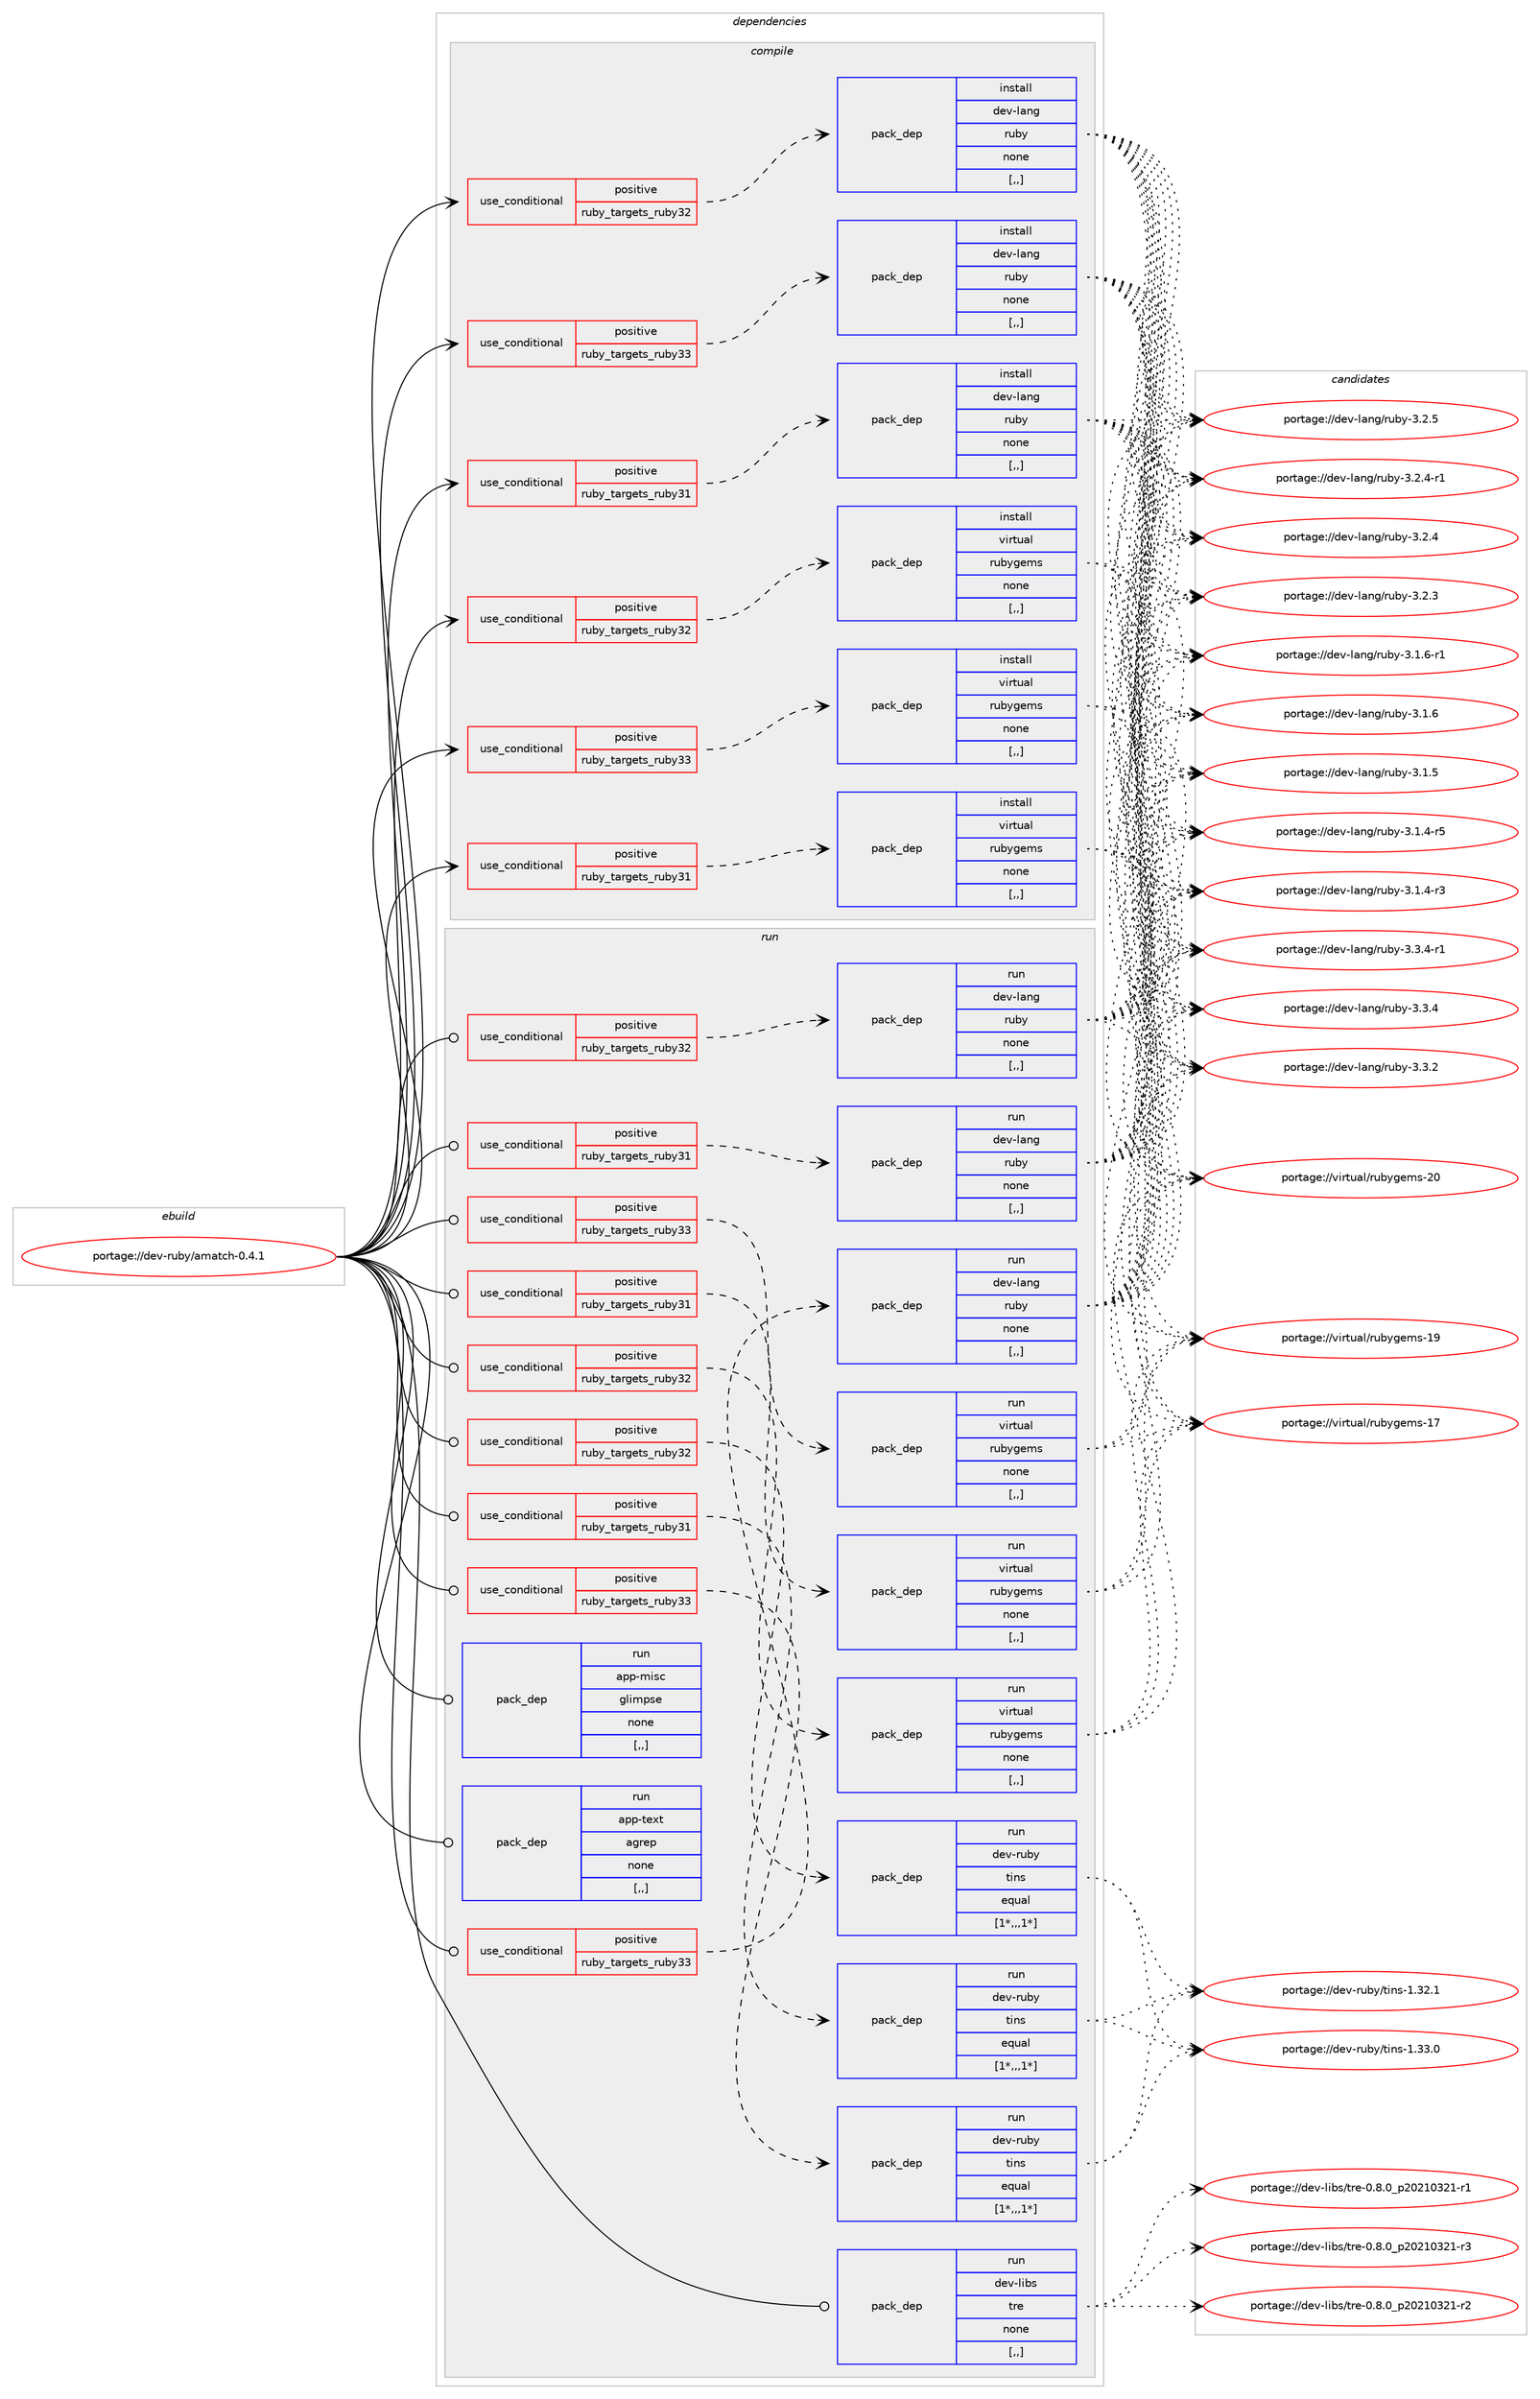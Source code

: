 digraph prolog {

# *************
# Graph options
# *************

newrank=true;
concentrate=true;
compound=true;
graph [rankdir=LR,fontname=Helvetica,fontsize=10,ranksep=1.5];#, ranksep=2.5, nodesep=0.2];
edge  [arrowhead=vee];
node  [fontname=Helvetica,fontsize=10];

# **********
# The ebuild
# **********

subgraph cluster_leftcol {
color=gray;
label=<<i>ebuild</i>>;
id [label="portage://dev-ruby/amatch-0.4.1", color=red, width=4, href="../dev-ruby/amatch-0.4.1.svg"];
}

# ****************
# The dependencies
# ****************

subgraph cluster_midcol {
color=gray;
label=<<i>dependencies</i>>;
subgraph cluster_compile {
fillcolor="#eeeeee";
style=filled;
label=<<i>compile</i>>;
subgraph cond44259 {
dependency176312 [label=<<TABLE BORDER="0" CELLBORDER="1" CELLSPACING="0" CELLPADDING="4"><TR><TD ROWSPAN="3" CELLPADDING="10">use_conditional</TD></TR><TR><TD>positive</TD></TR><TR><TD>ruby_targets_ruby31</TD></TR></TABLE>>, shape=none, color=red];
subgraph pack130763 {
dependency176313 [label=<<TABLE BORDER="0" CELLBORDER="1" CELLSPACING="0" CELLPADDING="4" WIDTH="220"><TR><TD ROWSPAN="6" CELLPADDING="30">pack_dep</TD></TR><TR><TD WIDTH="110">install</TD></TR><TR><TD>dev-lang</TD></TR><TR><TD>ruby</TD></TR><TR><TD>none</TD></TR><TR><TD>[,,]</TD></TR></TABLE>>, shape=none, color=blue];
}
dependency176312:e -> dependency176313:w [weight=20,style="dashed",arrowhead="vee"];
}
id:e -> dependency176312:w [weight=20,style="solid",arrowhead="vee"];
subgraph cond44260 {
dependency176314 [label=<<TABLE BORDER="0" CELLBORDER="1" CELLSPACING="0" CELLPADDING="4"><TR><TD ROWSPAN="3" CELLPADDING="10">use_conditional</TD></TR><TR><TD>positive</TD></TR><TR><TD>ruby_targets_ruby31</TD></TR></TABLE>>, shape=none, color=red];
subgraph pack130764 {
dependency176315 [label=<<TABLE BORDER="0" CELLBORDER="1" CELLSPACING="0" CELLPADDING="4" WIDTH="220"><TR><TD ROWSPAN="6" CELLPADDING="30">pack_dep</TD></TR><TR><TD WIDTH="110">install</TD></TR><TR><TD>virtual</TD></TR><TR><TD>rubygems</TD></TR><TR><TD>none</TD></TR><TR><TD>[,,]</TD></TR></TABLE>>, shape=none, color=blue];
}
dependency176314:e -> dependency176315:w [weight=20,style="dashed",arrowhead="vee"];
}
id:e -> dependency176314:w [weight=20,style="solid",arrowhead="vee"];
subgraph cond44261 {
dependency176316 [label=<<TABLE BORDER="0" CELLBORDER="1" CELLSPACING="0" CELLPADDING="4"><TR><TD ROWSPAN="3" CELLPADDING="10">use_conditional</TD></TR><TR><TD>positive</TD></TR><TR><TD>ruby_targets_ruby32</TD></TR></TABLE>>, shape=none, color=red];
subgraph pack130765 {
dependency176317 [label=<<TABLE BORDER="0" CELLBORDER="1" CELLSPACING="0" CELLPADDING="4" WIDTH="220"><TR><TD ROWSPAN="6" CELLPADDING="30">pack_dep</TD></TR><TR><TD WIDTH="110">install</TD></TR><TR><TD>dev-lang</TD></TR><TR><TD>ruby</TD></TR><TR><TD>none</TD></TR><TR><TD>[,,]</TD></TR></TABLE>>, shape=none, color=blue];
}
dependency176316:e -> dependency176317:w [weight=20,style="dashed",arrowhead="vee"];
}
id:e -> dependency176316:w [weight=20,style="solid",arrowhead="vee"];
subgraph cond44262 {
dependency176318 [label=<<TABLE BORDER="0" CELLBORDER="1" CELLSPACING="0" CELLPADDING="4"><TR><TD ROWSPAN="3" CELLPADDING="10">use_conditional</TD></TR><TR><TD>positive</TD></TR><TR><TD>ruby_targets_ruby32</TD></TR></TABLE>>, shape=none, color=red];
subgraph pack130766 {
dependency176319 [label=<<TABLE BORDER="0" CELLBORDER="1" CELLSPACING="0" CELLPADDING="4" WIDTH="220"><TR><TD ROWSPAN="6" CELLPADDING="30">pack_dep</TD></TR><TR><TD WIDTH="110">install</TD></TR><TR><TD>virtual</TD></TR><TR><TD>rubygems</TD></TR><TR><TD>none</TD></TR><TR><TD>[,,]</TD></TR></TABLE>>, shape=none, color=blue];
}
dependency176318:e -> dependency176319:w [weight=20,style="dashed",arrowhead="vee"];
}
id:e -> dependency176318:w [weight=20,style="solid",arrowhead="vee"];
subgraph cond44263 {
dependency176320 [label=<<TABLE BORDER="0" CELLBORDER="1" CELLSPACING="0" CELLPADDING="4"><TR><TD ROWSPAN="3" CELLPADDING="10">use_conditional</TD></TR><TR><TD>positive</TD></TR><TR><TD>ruby_targets_ruby33</TD></TR></TABLE>>, shape=none, color=red];
subgraph pack130767 {
dependency176321 [label=<<TABLE BORDER="0" CELLBORDER="1" CELLSPACING="0" CELLPADDING="4" WIDTH="220"><TR><TD ROWSPAN="6" CELLPADDING="30">pack_dep</TD></TR><TR><TD WIDTH="110">install</TD></TR><TR><TD>dev-lang</TD></TR><TR><TD>ruby</TD></TR><TR><TD>none</TD></TR><TR><TD>[,,]</TD></TR></TABLE>>, shape=none, color=blue];
}
dependency176320:e -> dependency176321:w [weight=20,style="dashed",arrowhead="vee"];
}
id:e -> dependency176320:w [weight=20,style="solid",arrowhead="vee"];
subgraph cond44264 {
dependency176322 [label=<<TABLE BORDER="0" CELLBORDER="1" CELLSPACING="0" CELLPADDING="4"><TR><TD ROWSPAN="3" CELLPADDING="10">use_conditional</TD></TR><TR><TD>positive</TD></TR><TR><TD>ruby_targets_ruby33</TD></TR></TABLE>>, shape=none, color=red];
subgraph pack130768 {
dependency176323 [label=<<TABLE BORDER="0" CELLBORDER="1" CELLSPACING="0" CELLPADDING="4" WIDTH="220"><TR><TD ROWSPAN="6" CELLPADDING="30">pack_dep</TD></TR><TR><TD WIDTH="110">install</TD></TR><TR><TD>virtual</TD></TR><TR><TD>rubygems</TD></TR><TR><TD>none</TD></TR><TR><TD>[,,]</TD></TR></TABLE>>, shape=none, color=blue];
}
dependency176322:e -> dependency176323:w [weight=20,style="dashed",arrowhead="vee"];
}
id:e -> dependency176322:w [weight=20,style="solid",arrowhead="vee"];
}
subgraph cluster_compileandrun {
fillcolor="#eeeeee";
style=filled;
label=<<i>compile and run</i>>;
}
subgraph cluster_run {
fillcolor="#eeeeee";
style=filled;
label=<<i>run</i>>;
subgraph cond44265 {
dependency176324 [label=<<TABLE BORDER="0" CELLBORDER="1" CELLSPACING="0" CELLPADDING="4"><TR><TD ROWSPAN="3" CELLPADDING="10">use_conditional</TD></TR><TR><TD>positive</TD></TR><TR><TD>ruby_targets_ruby31</TD></TR></TABLE>>, shape=none, color=red];
subgraph pack130769 {
dependency176325 [label=<<TABLE BORDER="0" CELLBORDER="1" CELLSPACING="0" CELLPADDING="4" WIDTH="220"><TR><TD ROWSPAN="6" CELLPADDING="30">pack_dep</TD></TR><TR><TD WIDTH="110">run</TD></TR><TR><TD>dev-lang</TD></TR><TR><TD>ruby</TD></TR><TR><TD>none</TD></TR><TR><TD>[,,]</TD></TR></TABLE>>, shape=none, color=blue];
}
dependency176324:e -> dependency176325:w [weight=20,style="dashed",arrowhead="vee"];
}
id:e -> dependency176324:w [weight=20,style="solid",arrowhead="odot"];
subgraph cond44266 {
dependency176326 [label=<<TABLE BORDER="0" CELLBORDER="1" CELLSPACING="0" CELLPADDING="4"><TR><TD ROWSPAN="3" CELLPADDING="10">use_conditional</TD></TR><TR><TD>positive</TD></TR><TR><TD>ruby_targets_ruby31</TD></TR></TABLE>>, shape=none, color=red];
subgraph pack130770 {
dependency176327 [label=<<TABLE BORDER="0" CELLBORDER="1" CELLSPACING="0" CELLPADDING="4" WIDTH="220"><TR><TD ROWSPAN="6" CELLPADDING="30">pack_dep</TD></TR><TR><TD WIDTH="110">run</TD></TR><TR><TD>dev-ruby</TD></TR><TR><TD>tins</TD></TR><TR><TD>equal</TD></TR><TR><TD>[1*,,,1*]</TD></TR></TABLE>>, shape=none, color=blue];
}
dependency176326:e -> dependency176327:w [weight=20,style="dashed",arrowhead="vee"];
}
id:e -> dependency176326:w [weight=20,style="solid",arrowhead="odot"];
subgraph cond44267 {
dependency176328 [label=<<TABLE BORDER="0" CELLBORDER="1" CELLSPACING="0" CELLPADDING="4"><TR><TD ROWSPAN="3" CELLPADDING="10">use_conditional</TD></TR><TR><TD>positive</TD></TR><TR><TD>ruby_targets_ruby31</TD></TR></TABLE>>, shape=none, color=red];
subgraph pack130771 {
dependency176329 [label=<<TABLE BORDER="0" CELLBORDER="1" CELLSPACING="0" CELLPADDING="4" WIDTH="220"><TR><TD ROWSPAN="6" CELLPADDING="30">pack_dep</TD></TR><TR><TD WIDTH="110">run</TD></TR><TR><TD>virtual</TD></TR><TR><TD>rubygems</TD></TR><TR><TD>none</TD></TR><TR><TD>[,,]</TD></TR></TABLE>>, shape=none, color=blue];
}
dependency176328:e -> dependency176329:w [weight=20,style="dashed",arrowhead="vee"];
}
id:e -> dependency176328:w [weight=20,style="solid",arrowhead="odot"];
subgraph cond44268 {
dependency176330 [label=<<TABLE BORDER="0" CELLBORDER="1" CELLSPACING="0" CELLPADDING="4"><TR><TD ROWSPAN="3" CELLPADDING="10">use_conditional</TD></TR><TR><TD>positive</TD></TR><TR><TD>ruby_targets_ruby32</TD></TR></TABLE>>, shape=none, color=red];
subgraph pack130772 {
dependency176331 [label=<<TABLE BORDER="0" CELLBORDER="1" CELLSPACING="0" CELLPADDING="4" WIDTH="220"><TR><TD ROWSPAN="6" CELLPADDING="30">pack_dep</TD></TR><TR><TD WIDTH="110">run</TD></TR><TR><TD>dev-lang</TD></TR><TR><TD>ruby</TD></TR><TR><TD>none</TD></TR><TR><TD>[,,]</TD></TR></TABLE>>, shape=none, color=blue];
}
dependency176330:e -> dependency176331:w [weight=20,style="dashed",arrowhead="vee"];
}
id:e -> dependency176330:w [weight=20,style="solid",arrowhead="odot"];
subgraph cond44269 {
dependency176332 [label=<<TABLE BORDER="0" CELLBORDER="1" CELLSPACING="0" CELLPADDING="4"><TR><TD ROWSPAN="3" CELLPADDING="10">use_conditional</TD></TR><TR><TD>positive</TD></TR><TR><TD>ruby_targets_ruby32</TD></TR></TABLE>>, shape=none, color=red];
subgraph pack130773 {
dependency176333 [label=<<TABLE BORDER="0" CELLBORDER="1" CELLSPACING="0" CELLPADDING="4" WIDTH="220"><TR><TD ROWSPAN="6" CELLPADDING="30">pack_dep</TD></TR><TR><TD WIDTH="110">run</TD></TR><TR><TD>dev-ruby</TD></TR><TR><TD>tins</TD></TR><TR><TD>equal</TD></TR><TR><TD>[1*,,,1*]</TD></TR></TABLE>>, shape=none, color=blue];
}
dependency176332:e -> dependency176333:w [weight=20,style="dashed",arrowhead="vee"];
}
id:e -> dependency176332:w [weight=20,style="solid",arrowhead="odot"];
subgraph cond44270 {
dependency176334 [label=<<TABLE BORDER="0" CELLBORDER="1" CELLSPACING="0" CELLPADDING="4"><TR><TD ROWSPAN="3" CELLPADDING="10">use_conditional</TD></TR><TR><TD>positive</TD></TR><TR><TD>ruby_targets_ruby32</TD></TR></TABLE>>, shape=none, color=red];
subgraph pack130774 {
dependency176335 [label=<<TABLE BORDER="0" CELLBORDER="1" CELLSPACING="0" CELLPADDING="4" WIDTH="220"><TR><TD ROWSPAN="6" CELLPADDING="30">pack_dep</TD></TR><TR><TD WIDTH="110">run</TD></TR><TR><TD>virtual</TD></TR><TR><TD>rubygems</TD></TR><TR><TD>none</TD></TR><TR><TD>[,,]</TD></TR></TABLE>>, shape=none, color=blue];
}
dependency176334:e -> dependency176335:w [weight=20,style="dashed",arrowhead="vee"];
}
id:e -> dependency176334:w [weight=20,style="solid",arrowhead="odot"];
subgraph cond44271 {
dependency176336 [label=<<TABLE BORDER="0" CELLBORDER="1" CELLSPACING="0" CELLPADDING="4"><TR><TD ROWSPAN="3" CELLPADDING="10">use_conditional</TD></TR><TR><TD>positive</TD></TR><TR><TD>ruby_targets_ruby33</TD></TR></TABLE>>, shape=none, color=red];
subgraph pack130775 {
dependency176337 [label=<<TABLE BORDER="0" CELLBORDER="1" CELLSPACING="0" CELLPADDING="4" WIDTH="220"><TR><TD ROWSPAN="6" CELLPADDING="30">pack_dep</TD></TR><TR><TD WIDTH="110">run</TD></TR><TR><TD>dev-lang</TD></TR><TR><TD>ruby</TD></TR><TR><TD>none</TD></TR><TR><TD>[,,]</TD></TR></TABLE>>, shape=none, color=blue];
}
dependency176336:e -> dependency176337:w [weight=20,style="dashed",arrowhead="vee"];
}
id:e -> dependency176336:w [weight=20,style="solid",arrowhead="odot"];
subgraph cond44272 {
dependency176338 [label=<<TABLE BORDER="0" CELLBORDER="1" CELLSPACING="0" CELLPADDING="4"><TR><TD ROWSPAN="3" CELLPADDING="10">use_conditional</TD></TR><TR><TD>positive</TD></TR><TR><TD>ruby_targets_ruby33</TD></TR></TABLE>>, shape=none, color=red];
subgraph pack130776 {
dependency176339 [label=<<TABLE BORDER="0" CELLBORDER="1" CELLSPACING="0" CELLPADDING="4" WIDTH="220"><TR><TD ROWSPAN="6" CELLPADDING="30">pack_dep</TD></TR><TR><TD WIDTH="110">run</TD></TR><TR><TD>dev-ruby</TD></TR><TR><TD>tins</TD></TR><TR><TD>equal</TD></TR><TR><TD>[1*,,,1*]</TD></TR></TABLE>>, shape=none, color=blue];
}
dependency176338:e -> dependency176339:w [weight=20,style="dashed",arrowhead="vee"];
}
id:e -> dependency176338:w [weight=20,style="solid",arrowhead="odot"];
subgraph cond44273 {
dependency176340 [label=<<TABLE BORDER="0" CELLBORDER="1" CELLSPACING="0" CELLPADDING="4"><TR><TD ROWSPAN="3" CELLPADDING="10">use_conditional</TD></TR><TR><TD>positive</TD></TR><TR><TD>ruby_targets_ruby33</TD></TR></TABLE>>, shape=none, color=red];
subgraph pack130777 {
dependency176341 [label=<<TABLE BORDER="0" CELLBORDER="1" CELLSPACING="0" CELLPADDING="4" WIDTH="220"><TR><TD ROWSPAN="6" CELLPADDING="30">pack_dep</TD></TR><TR><TD WIDTH="110">run</TD></TR><TR><TD>virtual</TD></TR><TR><TD>rubygems</TD></TR><TR><TD>none</TD></TR><TR><TD>[,,]</TD></TR></TABLE>>, shape=none, color=blue];
}
dependency176340:e -> dependency176341:w [weight=20,style="dashed",arrowhead="vee"];
}
id:e -> dependency176340:w [weight=20,style="solid",arrowhead="odot"];
subgraph pack130778 {
dependency176342 [label=<<TABLE BORDER="0" CELLBORDER="1" CELLSPACING="0" CELLPADDING="4" WIDTH="220"><TR><TD ROWSPAN="6" CELLPADDING="30">pack_dep</TD></TR><TR><TD WIDTH="110">run</TD></TR><TR><TD>app-misc</TD></TR><TR><TD>glimpse</TD></TR><TR><TD>none</TD></TR><TR><TD>[,,]</TD></TR></TABLE>>, shape=none, color=blue];
}
id:e -> dependency176342:w [weight=20,style="solid",arrowhead="odot"];
subgraph pack130779 {
dependency176343 [label=<<TABLE BORDER="0" CELLBORDER="1" CELLSPACING="0" CELLPADDING="4" WIDTH="220"><TR><TD ROWSPAN="6" CELLPADDING="30">pack_dep</TD></TR><TR><TD WIDTH="110">run</TD></TR><TR><TD>app-text</TD></TR><TR><TD>agrep</TD></TR><TR><TD>none</TD></TR><TR><TD>[,,]</TD></TR></TABLE>>, shape=none, color=blue];
}
id:e -> dependency176343:w [weight=20,style="solid",arrowhead="odot"];
subgraph pack130780 {
dependency176344 [label=<<TABLE BORDER="0" CELLBORDER="1" CELLSPACING="0" CELLPADDING="4" WIDTH="220"><TR><TD ROWSPAN="6" CELLPADDING="30">pack_dep</TD></TR><TR><TD WIDTH="110">run</TD></TR><TR><TD>dev-libs</TD></TR><TR><TD>tre</TD></TR><TR><TD>none</TD></TR><TR><TD>[,,]</TD></TR></TABLE>>, shape=none, color=blue];
}
id:e -> dependency176344:w [weight=20,style="solid",arrowhead="odot"];
}
}

# **************
# The candidates
# **************

subgraph cluster_choices {
rank=same;
color=gray;
label=<<i>candidates</i>>;

subgraph choice130763 {
color=black;
nodesep=1;
choice100101118451089711010347114117981214551465146524511449 [label="portage://dev-lang/ruby-3.3.4-r1", color=red, width=4,href="../dev-lang/ruby-3.3.4-r1.svg"];
choice10010111845108971101034711411798121455146514652 [label="portage://dev-lang/ruby-3.3.4", color=red, width=4,href="../dev-lang/ruby-3.3.4.svg"];
choice10010111845108971101034711411798121455146514650 [label="portage://dev-lang/ruby-3.3.2", color=red, width=4,href="../dev-lang/ruby-3.3.2.svg"];
choice10010111845108971101034711411798121455146504653 [label="portage://dev-lang/ruby-3.2.5", color=red, width=4,href="../dev-lang/ruby-3.2.5.svg"];
choice100101118451089711010347114117981214551465046524511449 [label="portage://dev-lang/ruby-3.2.4-r1", color=red, width=4,href="../dev-lang/ruby-3.2.4-r1.svg"];
choice10010111845108971101034711411798121455146504652 [label="portage://dev-lang/ruby-3.2.4", color=red, width=4,href="../dev-lang/ruby-3.2.4.svg"];
choice10010111845108971101034711411798121455146504651 [label="portage://dev-lang/ruby-3.2.3", color=red, width=4,href="../dev-lang/ruby-3.2.3.svg"];
choice100101118451089711010347114117981214551464946544511449 [label="portage://dev-lang/ruby-3.1.6-r1", color=red, width=4,href="../dev-lang/ruby-3.1.6-r1.svg"];
choice10010111845108971101034711411798121455146494654 [label="portage://dev-lang/ruby-3.1.6", color=red, width=4,href="../dev-lang/ruby-3.1.6.svg"];
choice10010111845108971101034711411798121455146494653 [label="portage://dev-lang/ruby-3.1.5", color=red, width=4,href="../dev-lang/ruby-3.1.5.svg"];
choice100101118451089711010347114117981214551464946524511453 [label="portage://dev-lang/ruby-3.1.4-r5", color=red, width=4,href="../dev-lang/ruby-3.1.4-r5.svg"];
choice100101118451089711010347114117981214551464946524511451 [label="portage://dev-lang/ruby-3.1.4-r3", color=red, width=4,href="../dev-lang/ruby-3.1.4-r3.svg"];
dependency176313:e -> choice100101118451089711010347114117981214551465146524511449:w [style=dotted,weight="100"];
dependency176313:e -> choice10010111845108971101034711411798121455146514652:w [style=dotted,weight="100"];
dependency176313:e -> choice10010111845108971101034711411798121455146514650:w [style=dotted,weight="100"];
dependency176313:e -> choice10010111845108971101034711411798121455146504653:w [style=dotted,weight="100"];
dependency176313:e -> choice100101118451089711010347114117981214551465046524511449:w [style=dotted,weight="100"];
dependency176313:e -> choice10010111845108971101034711411798121455146504652:w [style=dotted,weight="100"];
dependency176313:e -> choice10010111845108971101034711411798121455146504651:w [style=dotted,weight="100"];
dependency176313:e -> choice100101118451089711010347114117981214551464946544511449:w [style=dotted,weight="100"];
dependency176313:e -> choice10010111845108971101034711411798121455146494654:w [style=dotted,weight="100"];
dependency176313:e -> choice10010111845108971101034711411798121455146494653:w [style=dotted,weight="100"];
dependency176313:e -> choice100101118451089711010347114117981214551464946524511453:w [style=dotted,weight="100"];
dependency176313:e -> choice100101118451089711010347114117981214551464946524511451:w [style=dotted,weight="100"];
}
subgraph choice130764 {
color=black;
nodesep=1;
choice118105114116117971084711411798121103101109115455048 [label="portage://virtual/rubygems-20", color=red, width=4,href="../virtual/rubygems-20.svg"];
choice118105114116117971084711411798121103101109115454957 [label="portage://virtual/rubygems-19", color=red, width=4,href="../virtual/rubygems-19.svg"];
choice118105114116117971084711411798121103101109115454955 [label="portage://virtual/rubygems-17", color=red, width=4,href="../virtual/rubygems-17.svg"];
dependency176315:e -> choice118105114116117971084711411798121103101109115455048:w [style=dotted,weight="100"];
dependency176315:e -> choice118105114116117971084711411798121103101109115454957:w [style=dotted,weight="100"];
dependency176315:e -> choice118105114116117971084711411798121103101109115454955:w [style=dotted,weight="100"];
}
subgraph choice130765 {
color=black;
nodesep=1;
choice100101118451089711010347114117981214551465146524511449 [label="portage://dev-lang/ruby-3.3.4-r1", color=red, width=4,href="../dev-lang/ruby-3.3.4-r1.svg"];
choice10010111845108971101034711411798121455146514652 [label="portage://dev-lang/ruby-3.3.4", color=red, width=4,href="../dev-lang/ruby-3.3.4.svg"];
choice10010111845108971101034711411798121455146514650 [label="portage://dev-lang/ruby-3.3.2", color=red, width=4,href="../dev-lang/ruby-3.3.2.svg"];
choice10010111845108971101034711411798121455146504653 [label="portage://dev-lang/ruby-3.2.5", color=red, width=4,href="../dev-lang/ruby-3.2.5.svg"];
choice100101118451089711010347114117981214551465046524511449 [label="portage://dev-lang/ruby-3.2.4-r1", color=red, width=4,href="../dev-lang/ruby-3.2.4-r1.svg"];
choice10010111845108971101034711411798121455146504652 [label="portage://dev-lang/ruby-3.2.4", color=red, width=4,href="../dev-lang/ruby-3.2.4.svg"];
choice10010111845108971101034711411798121455146504651 [label="portage://dev-lang/ruby-3.2.3", color=red, width=4,href="../dev-lang/ruby-3.2.3.svg"];
choice100101118451089711010347114117981214551464946544511449 [label="portage://dev-lang/ruby-3.1.6-r1", color=red, width=4,href="../dev-lang/ruby-3.1.6-r1.svg"];
choice10010111845108971101034711411798121455146494654 [label="portage://dev-lang/ruby-3.1.6", color=red, width=4,href="../dev-lang/ruby-3.1.6.svg"];
choice10010111845108971101034711411798121455146494653 [label="portage://dev-lang/ruby-3.1.5", color=red, width=4,href="../dev-lang/ruby-3.1.5.svg"];
choice100101118451089711010347114117981214551464946524511453 [label="portage://dev-lang/ruby-3.1.4-r5", color=red, width=4,href="../dev-lang/ruby-3.1.4-r5.svg"];
choice100101118451089711010347114117981214551464946524511451 [label="portage://dev-lang/ruby-3.1.4-r3", color=red, width=4,href="../dev-lang/ruby-3.1.4-r3.svg"];
dependency176317:e -> choice100101118451089711010347114117981214551465146524511449:w [style=dotted,weight="100"];
dependency176317:e -> choice10010111845108971101034711411798121455146514652:w [style=dotted,weight="100"];
dependency176317:e -> choice10010111845108971101034711411798121455146514650:w [style=dotted,weight="100"];
dependency176317:e -> choice10010111845108971101034711411798121455146504653:w [style=dotted,weight="100"];
dependency176317:e -> choice100101118451089711010347114117981214551465046524511449:w [style=dotted,weight="100"];
dependency176317:e -> choice10010111845108971101034711411798121455146504652:w [style=dotted,weight="100"];
dependency176317:e -> choice10010111845108971101034711411798121455146504651:w [style=dotted,weight="100"];
dependency176317:e -> choice100101118451089711010347114117981214551464946544511449:w [style=dotted,weight="100"];
dependency176317:e -> choice10010111845108971101034711411798121455146494654:w [style=dotted,weight="100"];
dependency176317:e -> choice10010111845108971101034711411798121455146494653:w [style=dotted,weight="100"];
dependency176317:e -> choice100101118451089711010347114117981214551464946524511453:w [style=dotted,weight="100"];
dependency176317:e -> choice100101118451089711010347114117981214551464946524511451:w [style=dotted,weight="100"];
}
subgraph choice130766 {
color=black;
nodesep=1;
choice118105114116117971084711411798121103101109115455048 [label="portage://virtual/rubygems-20", color=red, width=4,href="../virtual/rubygems-20.svg"];
choice118105114116117971084711411798121103101109115454957 [label="portage://virtual/rubygems-19", color=red, width=4,href="../virtual/rubygems-19.svg"];
choice118105114116117971084711411798121103101109115454955 [label="portage://virtual/rubygems-17", color=red, width=4,href="../virtual/rubygems-17.svg"];
dependency176319:e -> choice118105114116117971084711411798121103101109115455048:w [style=dotted,weight="100"];
dependency176319:e -> choice118105114116117971084711411798121103101109115454957:w [style=dotted,weight="100"];
dependency176319:e -> choice118105114116117971084711411798121103101109115454955:w [style=dotted,weight="100"];
}
subgraph choice130767 {
color=black;
nodesep=1;
choice100101118451089711010347114117981214551465146524511449 [label="portage://dev-lang/ruby-3.3.4-r1", color=red, width=4,href="../dev-lang/ruby-3.3.4-r1.svg"];
choice10010111845108971101034711411798121455146514652 [label="portage://dev-lang/ruby-3.3.4", color=red, width=4,href="../dev-lang/ruby-3.3.4.svg"];
choice10010111845108971101034711411798121455146514650 [label="portage://dev-lang/ruby-3.3.2", color=red, width=4,href="../dev-lang/ruby-3.3.2.svg"];
choice10010111845108971101034711411798121455146504653 [label="portage://dev-lang/ruby-3.2.5", color=red, width=4,href="../dev-lang/ruby-3.2.5.svg"];
choice100101118451089711010347114117981214551465046524511449 [label="portage://dev-lang/ruby-3.2.4-r1", color=red, width=4,href="../dev-lang/ruby-3.2.4-r1.svg"];
choice10010111845108971101034711411798121455146504652 [label="portage://dev-lang/ruby-3.2.4", color=red, width=4,href="../dev-lang/ruby-3.2.4.svg"];
choice10010111845108971101034711411798121455146504651 [label="portage://dev-lang/ruby-3.2.3", color=red, width=4,href="../dev-lang/ruby-3.2.3.svg"];
choice100101118451089711010347114117981214551464946544511449 [label="portage://dev-lang/ruby-3.1.6-r1", color=red, width=4,href="../dev-lang/ruby-3.1.6-r1.svg"];
choice10010111845108971101034711411798121455146494654 [label="portage://dev-lang/ruby-3.1.6", color=red, width=4,href="../dev-lang/ruby-3.1.6.svg"];
choice10010111845108971101034711411798121455146494653 [label="portage://dev-lang/ruby-3.1.5", color=red, width=4,href="../dev-lang/ruby-3.1.5.svg"];
choice100101118451089711010347114117981214551464946524511453 [label="portage://dev-lang/ruby-3.1.4-r5", color=red, width=4,href="../dev-lang/ruby-3.1.4-r5.svg"];
choice100101118451089711010347114117981214551464946524511451 [label="portage://dev-lang/ruby-3.1.4-r3", color=red, width=4,href="../dev-lang/ruby-3.1.4-r3.svg"];
dependency176321:e -> choice100101118451089711010347114117981214551465146524511449:w [style=dotted,weight="100"];
dependency176321:e -> choice10010111845108971101034711411798121455146514652:w [style=dotted,weight="100"];
dependency176321:e -> choice10010111845108971101034711411798121455146514650:w [style=dotted,weight="100"];
dependency176321:e -> choice10010111845108971101034711411798121455146504653:w [style=dotted,weight="100"];
dependency176321:e -> choice100101118451089711010347114117981214551465046524511449:w [style=dotted,weight="100"];
dependency176321:e -> choice10010111845108971101034711411798121455146504652:w [style=dotted,weight="100"];
dependency176321:e -> choice10010111845108971101034711411798121455146504651:w [style=dotted,weight="100"];
dependency176321:e -> choice100101118451089711010347114117981214551464946544511449:w [style=dotted,weight="100"];
dependency176321:e -> choice10010111845108971101034711411798121455146494654:w [style=dotted,weight="100"];
dependency176321:e -> choice10010111845108971101034711411798121455146494653:w [style=dotted,weight="100"];
dependency176321:e -> choice100101118451089711010347114117981214551464946524511453:w [style=dotted,weight="100"];
dependency176321:e -> choice100101118451089711010347114117981214551464946524511451:w [style=dotted,weight="100"];
}
subgraph choice130768 {
color=black;
nodesep=1;
choice118105114116117971084711411798121103101109115455048 [label="portage://virtual/rubygems-20", color=red, width=4,href="../virtual/rubygems-20.svg"];
choice118105114116117971084711411798121103101109115454957 [label="portage://virtual/rubygems-19", color=red, width=4,href="../virtual/rubygems-19.svg"];
choice118105114116117971084711411798121103101109115454955 [label="portage://virtual/rubygems-17", color=red, width=4,href="../virtual/rubygems-17.svg"];
dependency176323:e -> choice118105114116117971084711411798121103101109115455048:w [style=dotted,weight="100"];
dependency176323:e -> choice118105114116117971084711411798121103101109115454957:w [style=dotted,weight="100"];
dependency176323:e -> choice118105114116117971084711411798121103101109115454955:w [style=dotted,weight="100"];
}
subgraph choice130769 {
color=black;
nodesep=1;
choice100101118451089711010347114117981214551465146524511449 [label="portage://dev-lang/ruby-3.3.4-r1", color=red, width=4,href="../dev-lang/ruby-3.3.4-r1.svg"];
choice10010111845108971101034711411798121455146514652 [label="portage://dev-lang/ruby-3.3.4", color=red, width=4,href="../dev-lang/ruby-3.3.4.svg"];
choice10010111845108971101034711411798121455146514650 [label="portage://dev-lang/ruby-3.3.2", color=red, width=4,href="../dev-lang/ruby-3.3.2.svg"];
choice10010111845108971101034711411798121455146504653 [label="portage://dev-lang/ruby-3.2.5", color=red, width=4,href="../dev-lang/ruby-3.2.5.svg"];
choice100101118451089711010347114117981214551465046524511449 [label="portage://dev-lang/ruby-3.2.4-r1", color=red, width=4,href="../dev-lang/ruby-3.2.4-r1.svg"];
choice10010111845108971101034711411798121455146504652 [label="portage://dev-lang/ruby-3.2.4", color=red, width=4,href="../dev-lang/ruby-3.2.4.svg"];
choice10010111845108971101034711411798121455146504651 [label="portage://dev-lang/ruby-3.2.3", color=red, width=4,href="../dev-lang/ruby-3.2.3.svg"];
choice100101118451089711010347114117981214551464946544511449 [label="portage://dev-lang/ruby-3.1.6-r1", color=red, width=4,href="../dev-lang/ruby-3.1.6-r1.svg"];
choice10010111845108971101034711411798121455146494654 [label="portage://dev-lang/ruby-3.1.6", color=red, width=4,href="../dev-lang/ruby-3.1.6.svg"];
choice10010111845108971101034711411798121455146494653 [label="portage://dev-lang/ruby-3.1.5", color=red, width=4,href="../dev-lang/ruby-3.1.5.svg"];
choice100101118451089711010347114117981214551464946524511453 [label="portage://dev-lang/ruby-3.1.4-r5", color=red, width=4,href="../dev-lang/ruby-3.1.4-r5.svg"];
choice100101118451089711010347114117981214551464946524511451 [label="portage://dev-lang/ruby-3.1.4-r3", color=red, width=4,href="../dev-lang/ruby-3.1.4-r3.svg"];
dependency176325:e -> choice100101118451089711010347114117981214551465146524511449:w [style=dotted,weight="100"];
dependency176325:e -> choice10010111845108971101034711411798121455146514652:w [style=dotted,weight="100"];
dependency176325:e -> choice10010111845108971101034711411798121455146514650:w [style=dotted,weight="100"];
dependency176325:e -> choice10010111845108971101034711411798121455146504653:w [style=dotted,weight="100"];
dependency176325:e -> choice100101118451089711010347114117981214551465046524511449:w [style=dotted,weight="100"];
dependency176325:e -> choice10010111845108971101034711411798121455146504652:w [style=dotted,weight="100"];
dependency176325:e -> choice10010111845108971101034711411798121455146504651:w [style=dotted,weight="100"];
dependency176325:e -> choice100101118451089711010347114117981214551464946544511449:w [style=dotted,weight="100"];
dependency176325:e -> choice10010111845108971101034711411798121455146494654:w [style=dotted,weight="100"];
dependency176325:e -> choice10010111845108971101034711411798121455146494653:w [style=dotted,weight="100"];
dependency176325:e -> choice100101118451089711010347114117981214551464946524511453:w [style=dotted,weight="100"];
dependency176325:e -> choice100101118451089711010347114117981214551464946524511451:w [style=dotted,weight="100"];
}
subgraph choice130770 {
color=black;
nodesep=1;
choice10010111845114117981214711610511011545494651514648 [label="portage://dev-ruby/tins-1.33.0", color=red, width=4,href="../dev-ruby/tins-1.33.0.svg"];
choice10010111845114117981214711610511011545494651504649 [label="portage://dev-ruby/tins-1.32.1", color=red, width=4,href="../dev-ruby/tins-1.32.1.svg"];
dependency176327:e -> choice10010111845114117981214711610511011545494651514648:w [style=dotted,weight="100"];
dependency176327:e -> choice10010111845114117981214711610511011545494651504649:w [style=dotted,weight="100"];
}
subgraph choice130771 {
color=black;
nodesep=1;
choice118105114116117971084711411798121103101109115455048 [label="portage://virtual/rubygems-20", color=red, width=4,href="../virtual/rubygems-20.svg"];
choice118105114116117971084711411798121103101109115454957 [label="portage://virtual/rubygems-19", color=red, width=4,href="../virtual/rubygems-19.svg"];
choice118105114116117971084711411798121103101109115454955 [label="portage://virtual/rubygems-17", color=red, width=4,href="../virtual/rubygems-17.svg"];
dependency176329:e -> choice118105114116117971084711411798121103101109115455048:w [style=dotted,weight="100"];
dependency176329:e -> choice118105114116117971084711411798121103101109115454957:w [style=dotted,weight="100"];
dependency176329:e -> choice118105114116117971084711411798121103101109115454955:w [style=dotted,weight="100"];
}
subgraph choice130772 {
color=black;
nodesep=1;
choice100101118451089711010347114117981214551465146524511449 [label="portage://dev-lang/ruby-3.3.4-r1", color=red, width=4,href="../dev-lang/ruby-3.3.4-r1.svg"];
choice10010111845108971101034711411798121455146514652 [label="portage://dev-lang/ruby-3.3.4", color=red, width=4,href="../dev-lang/ruby-3.3.4.svg"];
choice10010111845108971101034711411798121455146514650 [label="portage://dev-lang/ruby-3.3.2", color=red, width=4,href="../dev-lang/ruby-3.3.2.svg"];
choice10010111845108971101034711411798121455146504653 [label="portage://dev-lang/ruby-3.2.5", color=red, width=4,href="../dev-lang/ruby-3.2.5.svg"];
choice100101118451089711010347114117981214551465046524511449 [label="portage://dev-lang/ruby-3.2.4-r1", color=red, width=4,href="../dev-lang/ruby-3.2.4-r1.svg"];
choice10010111845108971101034711411798121455146504652 [label="portage://dev-lang/ruby-3.2.4", color=red, width=4,href="../dev-lang/ruby-3.2.4.svg"];
choice10010111845108971101034711411798121455146504651 [label="portage://dev-lang/ruby-3.2.3", color=red, width=4,href="../dev-lang/ruby-3.2.3.svg"];
choice100101118451089711010347114117981214551464946544511449 [label="portage://dev-lang/ruby-3.1.6-r1", color=red, width=4,href="../dev-lang/ruby-3.1.6-r1.svg"];
choice10010111845108971101034711411798121455146494654 [label="portage://dev-lang/ruby-3.1.6", color=red, width=4,href="../dev-lang/ruby-3.1.6.svg"];
choice10010111845108971101034711411798121455146494653 [label="portage://dev-lang/ruby-3.1.5", color=red, width=4,href="../dev-lang/ruby-3.1.5.svg"];
choice100101118451089711010347114117981214551464946524511453 [label="portage://dev-lang/ruby-3.1.4-r5", color=red, width=4,href="../dev-lang/ruby-3.1.4-r5.svg"];
choice100101118451089711010347114117981214551464946524511451 [label="portage://dev-lang/ruby-3.1.4-r3", color=red, width=4,href="../dev-lang/ruby-3.1.4-r3.svg"];
dependency176331:e -> choice100101118451089711010347114117981214551465146524511449:w [style=dotted,weight="100"];
dependency176331:e -> choice10010111845108971101034711411798121455146514652:w [style=dotted,weight="100"];
dependency176331:e -> choice10010111845108971101034711411798121455146514650:w [style=dotted,weight="100"];
dependency176331:e -> choice10010111845108971101034711411798121455146504653:w [style=dotted,weight="100"];
dependency176331:e -> choice100101118451089711010347114117981214551465046524511449:w [style=dotted,weight="100"];
dependency176331:e -> choice10010111845108971101034711411798121455146504652:w [style=dotted,weight="100"];
dependency176331:e -> choice10010111845108971101034711411798121455146504651:w [style=dotted,weight="100"];
dependency176331:e -> choice100101118451089711010347114117981214551464946544511449:w [style=dotted,weight="100"];
dependency176331:e -> choice10010111845108971101034711411798121455146494654:w [style=dotted,weight="100"];
dependency176331:e -> choice10010111845108971101034711411798121455146494653:w [style=dotted,weight="100"];
dependency176331:e -> choice100101118451089711010347114117981214551464946524511453:w [style=dotted,weight="100"];
dependency176331:e -> choice100101118451089711010347114117981214551464946524511451:w [style=dotted,weight="100"];
}
subgraph choice130773 {
color=black;
nodesep=1;
choice10010111845114117981214711610511011545494651514648 [label="portage://dev-ruby/tins-1.33.0", color=red, width=4,href="../dev-ruby/tins-1.33.0.svg"];
choice10010111845114117981214711610511011545494651504649 [label="portage://dev-ruby/tins-1.32.1", color=red, width=4,href="../dev-ruby/tins-1.32.1.svg"];
dependency176333:e -> choice10010111845114117981214711610511011545494651514648:w [style=dotted,weight="100"];
dependency176333:e -> choice10010111845114117981214711610511011545494651504649:w [style=dotted,weight="100"];
}
subgraph choice130774 {
color=black;
nodesep=1;
choice118105114116117971084711411798121103101109115455048 [label="portage://virtual/rubygems-20", color=red, width=4,href="../virtual/rubygems-20.svg"];
choice118105114116117971084711411798121103101109115454957 [label="portage://virtual/rubygems-19", color=red, width=4,href="../virtual/rubygems-19.svg"];
choice118105114116117971084711411798121103101109115454955 [label="portage://virtual/rubygems-17", color=red, width=4,href="../virtual/rubygems-17.svg"];
dependency176335:e -> choice118105114116117971084711411798121103101109115455048:w [style=dotted,weight="100"];
dependency176335:e -> choice118105114116117971084711411798121103101109115454957:w [style=dotted,weight="100"];
dependency176335:e -> choice118105114116117971084711411798121103101109115454955:w [style=dotted,weight="100"];
}
subgraph choice130775 {
color=black;
nodesep=1;
choice100101118451089711010347114117981214551465146524511449 [label="portage://dev-lang/ruby-3.3.4-r1", color=red, width=4,href="../dev-lang/ruby-3.3.4-r1.svg"];
choice10010111845108971101034711411798121455146514652 [label="portage://dev-lang/ruby-3.3.4", color=red, width=4,href="../dev-lang/ruby-3.3.4.svg"];
choice10010111845108971101034711411798121455146514650 [label="portage://dev-lang/ruby-3.3.2", color=red, width=4,href="../dev-lang/ruby-3.3.2.svg"];
choice10010111845108971101034711411798121455146504653 [label="portage://dev-lang/ruby-3.2.5", color=red, width=4,href="../dev-lang/ruby-3.2.5.svg"];
choice100101118451089711010347114117981214551465046524511449 [label="portage://dev-lang/ruby-3.2.4-r1", color=red, width=4,href="../dev-lang/ruby-3.2.4-r1.svg"];
choice10010111845108971101034711411798121455146504652 [label="portage://dev-lang/ruby-3.2.4", color=red, width=4,href="../dev-lang/ruby-3.2.4.svg"];
choice10010111845108971101034711411798121455146504651 [label="portage://dev-lang/ruby-3.2.3", color=red, width=4,href="../dev-lang/ruby-3.2.3.svg"];
choice100101118451089711010347114117981214551464946544511449 [label="portage://dev-lang/ruby-3.1.6-r1", color=red, width=4,href="../dev-lang/ruby-3.1.6-r1.svg"];
choice10010111845108971101034711411798121455146494654 [label="portage://dev-lang/ruby-3.1.6", color=red, width=4,href="../dev-lang/ruby-3.1.6.svg"];
choice10010111845108971101034711411798121455146494653 [label="portage://dev-lang/ruby-3.1.5", color=red, width=4,href="../dev-lang/ruby-3.1.5.svg"];
choice100101118451089711010347114117981214551464946524511453 [label="portage://dev-lang/ruby-3.1.4-r5", color=red, width=4,href="../dev-lang/ruby-3.1.4-r5.svg"];
choice100101118451089711010347114117981214551464946524511451 [label="portage://dev-lang/ruby-3.1.4-r3", color=red, width=4,href="../dev-lang/ruby-3.1.4-r3.svg"];
dependency176337:e -> choice100101118451089711010347114117981214551465146524511449:w [style=dotted,weight="100"];
dependency176337:e -> choice10010111845108971101034711411798121455146514652:w [style=dotted,weight="100"];
dependency176337:e -> choice10010111845108971101034711411798121455146514650:w [style=dotted,weight="100"];
dependency176337:e -> choice10010111845108971101034711411798121455146504653:w [style=dotted,weight="100"];
dependency176337:e -> choice100101118451089711010347114117981214551465046524511449:w [style=dotted,weight="100"];
dependency176337:e -> choice10010111845108971101034711411798121455146504652:w [style=dotted,weight="100"];
dependency176337:e -> choice10010111845108971101034711411798121455146504651:w [style=dotted,weight="100"];
dependency176337:e -> choice100101118451089711010347114117981214551464946544511449:w [style=dotted,weight="100"];
dependency176337:e -> choice10010111845108971101034711411798121455146494654:w [style=dotted,weight="100"];
dependency176337:e -> choice10010111845108971101034711411798121455146494653:w [style=dotted,weight="100"];
dependency176337:e -> choice100101118451089711010347114117981214551464946524511453:w [style=dotted,weight="100"];
dependency176337:e -> choice100101118451089711010347114117981214551464946524511451:w [style=dotted,weight="100"];
}
subgraph choice130776 {
color=black;
nodesep=1;
choice10010111845114117981214711610511011545494651514648 [label="portage://dev-ruby/tins-1.33.0", color=red, width=4,href="../dev-ruby/tins-1.33.0.svg"];
choice10010111845114117981214711610511011545494651504649 [label="portage://dev-ruby/tins-1.32.1", color=red, width=4,href="../dev-ruby/tins-1.32.1.svg"];
dependency176339:e -> choice10010111845114117981214711610511011545494651514648:w [style=dotted,weight="100"];
dependency176339:e -> choice10010111845114117981214711610511011545494651504649:w [style=dotted,weight="100"];
}
subgraph choice130777 {
color=black;
nodesep=1;
choice118105114116117971084711411798121103101109115455048 [label="portage://virtual/rubygems-20", color=red, width=4,href="../virtual/rubygems-20.svg"];
choice118105114116117971084711411798121103101109115454957 [label="portage://virtual/rubygems-19", color=red, width=4,href="../virtual/rubygems-19.svg"];
choice118105114116117971084711411798121103101109115454955 [label="portage://virtual/rubygems-17", color=red, width=4,href="../virtual/rubygems-17.svg"];
dependency176341:e -> choice118105114116117971084711411798121103101109115455048:w [style=dotted,weight="100"];
dependency176341:e -> choice118105114116117971084711411798121103101109115454957:w [style=dotted,weight="100"];
dependency176341:e -> choice118105114116117971084711411798121103101109115454955:w [style=dotted,weight="100"];
}
subgraph choice130778 {
color=black;
nodesep=1;
}
subgraph choice130779 {
color=black;
nodesep=1;
}
subgraph choice130780 {
color=black;
nodesep=1;
choice1001011184510810598115471161141014548465646489511250485049485150494511451 [label="portage://dev-libs/tre-0.8.0_p20210321-r3", color=red, width=4,href="../dev-libs/tre-0.8.0_p20210321-r3.svg"];
choice1001011184510810598115471161141014548465646489511250485049485150494511450 [label="portage://dev-libs/tre-0.8.0_p20210321-r2", color=red, width=4,href="../dev-libs/tre-0.8.0_p20210321-r2.svg"];
choice1001011184510810598115471161141014548465646489511250485049485150494511449 [label="portage://dev-libs/tre-0.8.0_p20210321-r1", color=red, width=4,href="../dev-libs/tre-0.8.0_p20210321-r1.svg"];
dependency176344:e -> choice1001011184510810598115471161141014548465646489511250485049485150494511451:w [style=dotted,weight="100"];
dependency176344:e -> choice1001011184510810598115471161141014548465646489511250485049485150494511450:w [style=dotted,weight="100"];
dependency176344:e -> choice1001011184510810598115471161141014548465646489511250485049485150494511449:w [style=dotted,weight="100"];
}
}

}
